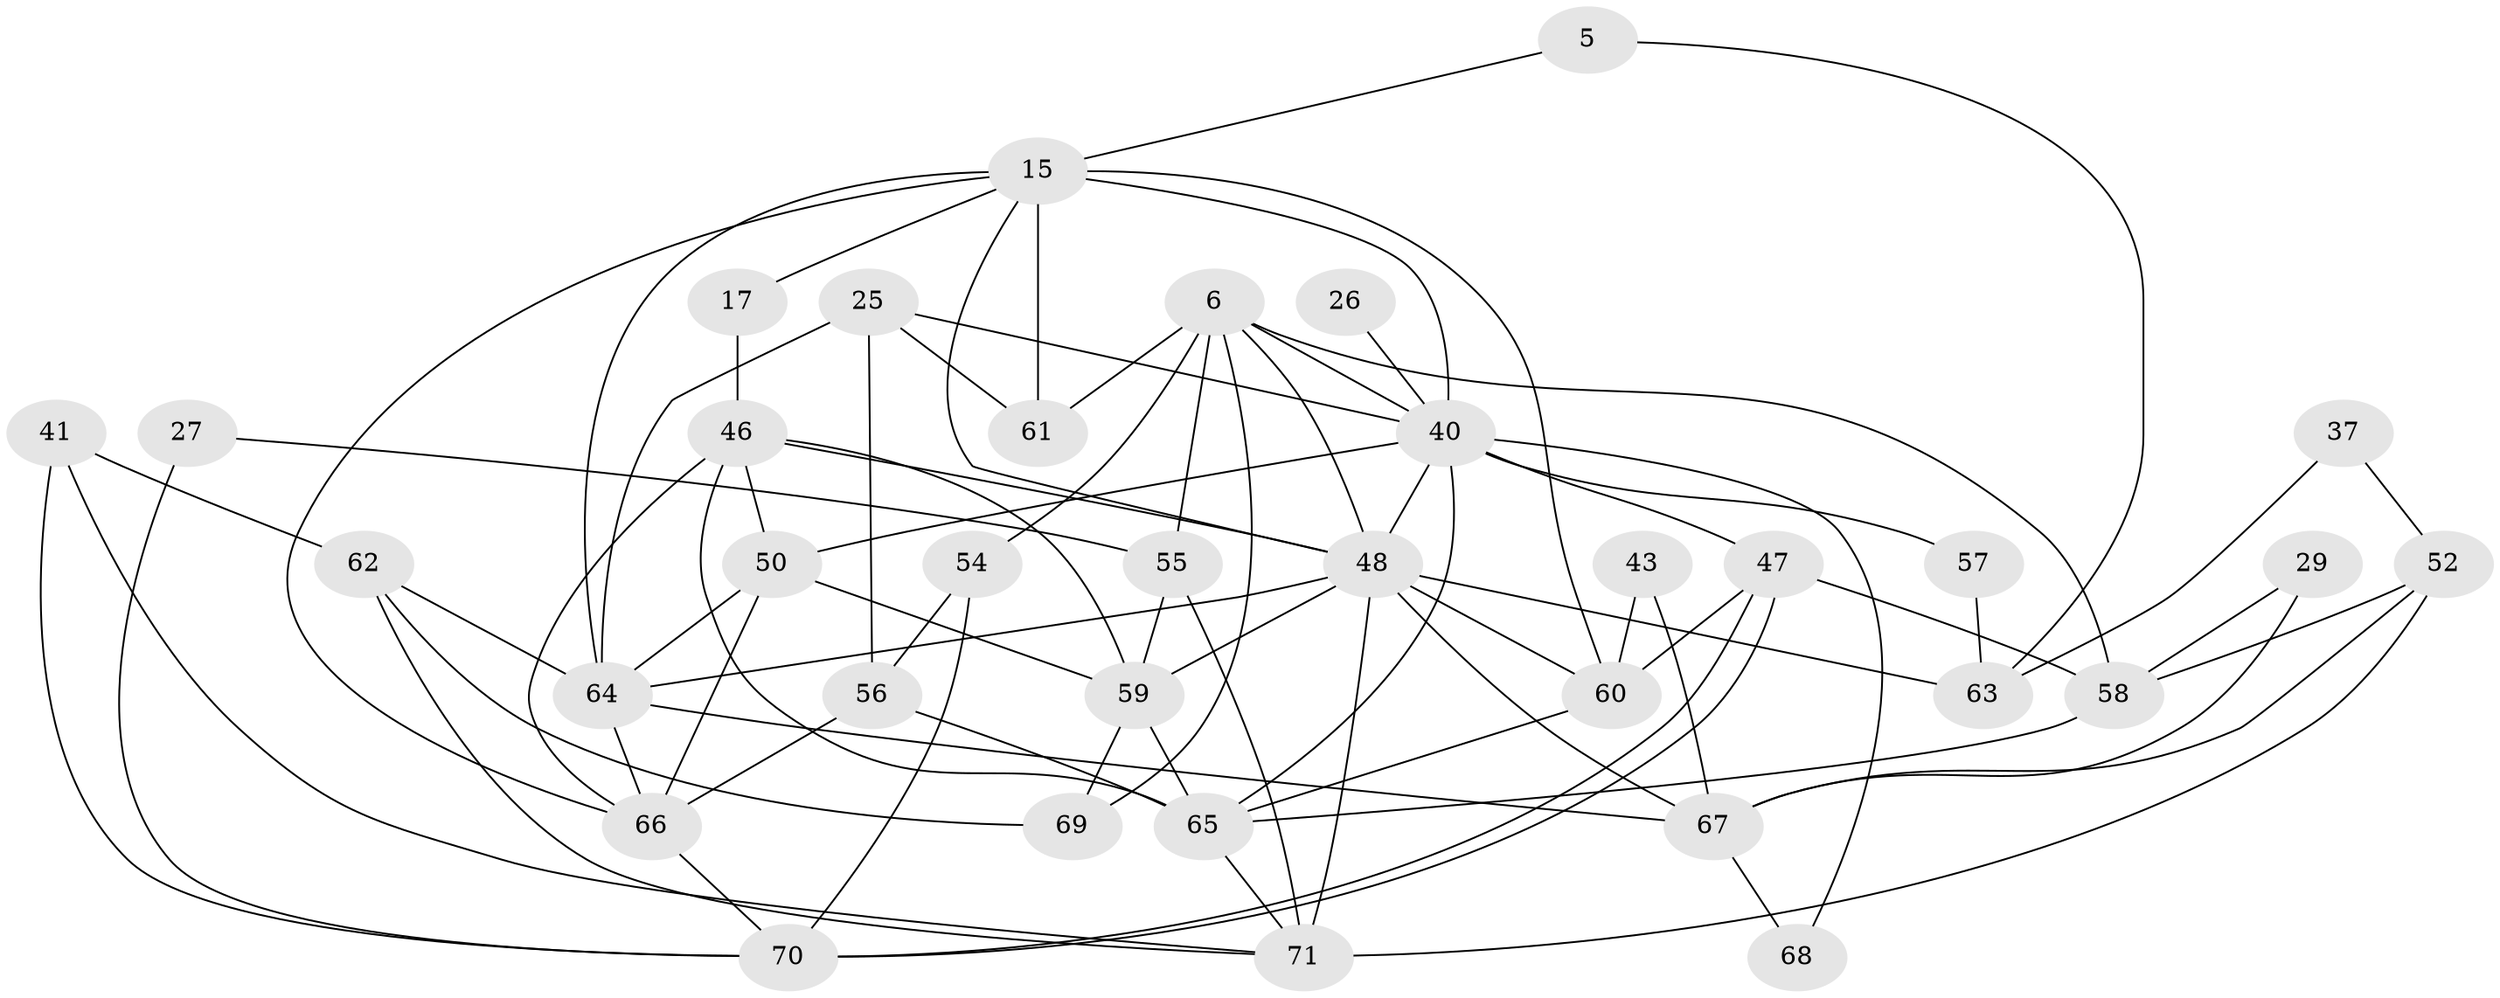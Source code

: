 // original degree distribution, {3: 0.30985915492957744, 4: 0.2112676056338028, 6: 0.11267605633802817, 2: 0.14084507042253522, 9: 0.014084507042253521, 7: 0.04225352112676056, 5: 0.16901408450704225}
// Generated by graph-tools (version 1.1) at 2025/49/03/09/25 04:49:56]
// undirected, 35 vertices, 79 edges
graph export_dot {
graph [start="1"]
  node [color=gray90,style=filled];
  5;
  6;
  15 [super="+8"];
  17;
  25;
  26;
  27;
  29;
  37;
  40 [super="+32+22"];
  41 [super="+28"];
  43;
  46;
  47;
  48 [super="+10+18+24+20+45"];
  50 [super="+23+42"];
  52;
  54;
  55 [super="+53"];
  56;
  57;
  58;
  59 [super="+31"];
  60;
  61;
  62;
  63 [super="+44"];
  64 [super="+21+38+39"];
  65 [super="+49"];
  66 [super="+51"];
  67 [super="+33"];
  68;
  69;
  70 [super="+16"];
  71 [super="+12+36"];
  5 -- 15;
  5 -- 63;
  6 -- 58;
  6 -- 54;
  6 -- 55 [weight=2];
  6 -- 61;
  6 -- 69;
  6 -- 40;
  6 -- 48 [weight=2];
  15 -- 61 [weight=2];
  15 -- 17 [weight=2];
  15 -- 40 [weight=3];
  15 -- 60;
  15 -- 64 [weight=2];
  15 -- 66;
  15 -- 48;
  17 -- 46;
  25 -- 61;
  25 -- 56;
  25 -- 40;
  25 -- 64;
  26 -- 40 [weight=2];
  27 -- 55;
  27 -- 70;
  29 -- 58;
  29 -- 67;
  37 -- 52;
  37 -- 63;
  40 -- 65 [weight=2];
  40 -- 68;
  40 -- 57;
  40 -- 47;
  40 -- 48;
  40 -- 50;
  41 -- 62 [weight=2];
  41 -- 71;
  41 -- 70;
  43 -- 60;
  43 -- 67;
  46 -- 59;
  46 -- 50;
  46 -- 65 [weight=2];
  46 -- 48;
  46 -- 66;
  47 -- 60;
  47 -- 70 [weight=2];
  47 -- 70;
  47 -- 58;
  48 -- 64 [weight=2];
  48 -- 67 [weight=2];
  48 -- 71;
  48 -- 59 [weight=2];
  48 -- 63 [weight=3];
  48 -- 60;
  50 -- 64;
  50 -- 59;
  50 -- 66;
  52 -- 58;
  52 -- 67;
  52 -- 71;
  54 -- 56;
  54 -- 70;
  55 -- 59 [weight=3];
  55 -- 71 [weight=2];
  56 -- 65;
  56 -- 66;
  57 -- 63;
  58 -- 65;
  59 -- 65;
  59 -- 69;
  60 -- 65;
  62 -- 69;
  62 -- 71;
  62 -- 64 [weight=2];
  64 -- 67 [weight=2];
  64 -- 66 [weight=2];
  65 -- 71;
  66 -- 70 [weight=2];
  67 -- 68;
}
